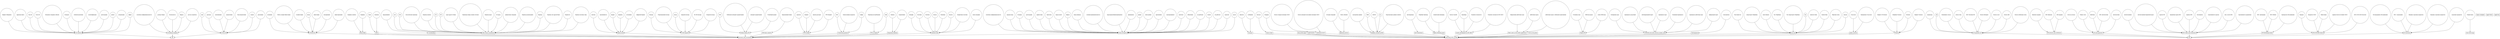 digraph {
	node [shape=box]
	0 [label=IOS]
	node [shape=box]
	1 [label=Invasions_and_accumulation]
	node [shape=box]
	2 [label=Interacting_with_a_profile]
	node [shape=box]
	3 [label=EFS]
	node [shape=box]
	4 [label=iOS_Platform]
	node [shape=box]
	5 [label=iOS_Release_Engineer]
	node [shape=box]
	6 [label=PUSH_iOS]
	node [shape=box]
	7 [label=PFMMPLACE]
	node [shape=box]
	8 [label=DDA_Profile]
	node [shape=box]
	9 [label=PFM]
	node [shape=box]
	10 [label=Crowdfunding]
	node [shape=box]
	11 [label="SBOL.Classic_translations"]
	node [shape=box]
	12 [label=Digital_loan]
	node [shape=box]
	13 [label="VS.MP_deposits"]
	node [shape=box]
	14 [label=Mobile_Online_POS]
	node [shape=box]
	15 [label="DVR.Sales_windows"]
	node [shape=box]
	16 [label=PFM_budget]
	node [shape=box]
	17 [label=Commission_products]
	node [shape=box]
	18 [label=PVD_in_Digital]
	node [shape=box]
	19 [label=Integration_Platform]
	node [shape=box]
	20 [label=Payments_fines]
	node [shape=box]
	21 [label=Global_Navigation]
	node [shape=box]
	22 [label=manager]
	node [shape=box]
	23 [label="Store-n-Sales"]
	node [shape=box]
	24 [label=Data_Driven_App]
	node [shape=box]
	25 [label="DBP.Presents"]
	node [shape=box]
	26 [label=Sberbank_ID_B2C]
	node [shape=box]
	27 [label=Operation_history]
	node [shape=box]
	28 [label=Editable_costomer_profile]
	node [shape=box]
	29 [label="Auto-translations"]
	node [shape=box]
	30 [label=Digital_Sberbank_prime]
	node [shape=box]
	31 [label=Loyalty_development_in_MP_SBOL]
	node [shape=box]
	32 [label=Debit_cards_in_the_mobile_application]
	node [shape=box]
	33 [label=Card_in_the_phone]
	node [shape=box]
	34 [label=Digital_PIN]
	node [shape=box]
	35 [label=Scheduled_and_early_reissue_of_debit_cards]
	node [shape=box]
	36 [label="Self-employed"]
	node [shape=box]
	37 [label=Text_chat]
	node [shape=box]
	38 [label=publuc_services]
	node [shape=box]
	39 [label=Telecom]
	node [shape=box]
	40 [label="EFS.payments_MP"]
	node [shape=box]
	41 [label="EFS.extracts_and_certificates"]
	node [shape=box]
	42 [label="EFS.auto_payments"]
	node [shape=box]
	43 [label="EFS.Credit_card.cosmonauts"]
	node [shape=box]
	44 [label="EFS.Brokerage.mobile"]
	node [shape=box]
	45 [label="EFS.B.YB.SBOL.Ballon"]
	node [shape=box]
	46 [label="EFS.insurance"]
	node [shape=circle]
	47 [label="Виджет Избранное"]
	node [shape=circle]
	48 [label="Адресная книга"]
	node [shape=circle]
	49 [label="Face ID"]
	node [shape=circle]
	50 [label="Touch ID"]
	node [shape=circle]
	51 [label="Механизм отправки события"]
	node [shape=circle]
	52 [label="Геокарты"]
	node [shape=circle]
	53 [label="событий аналитики"]
	node [shape=circle]
	54 [label="Аутентификация"]
	node [shape=circle]
	55 [label="регистрация"]
	node [shape=circle]
	56 [label=iphone]
	node [shape=circle]
	57 [label="авторизация"]
	node [shape=circle]
	58 [label="айфон"]
	node [shape=circle]
	59 [label="политика конфиденциальности"]
	node [shape=circle]
	60 [label="размер сборки"]
	node [shape=circle]
	61 [label="Безопасность"]
	node [shape=circle]
	62 [label="Оферта"]
	node [shape=circle]
	63 [label="доступ устройству"]
	node [shape=circle]
	64 [label="спам"]
	node [shape=circle]
	65 [label="реклама"]
	node [shape=circle]
	66 [label="напоминания"]
	node [shape=circle]
	67 [label="уведомления"]
	node [shape=circle]
	68 [label="Пуш-уведомления"]
	node [shape=circle]
	69 [label="спамит"]
	node [shape=circle]
	70 [label="рекламные"]
	node [shape=circle]
	71 [label="вложение"]
	node [shape=circle]
	72 [label="Работа секции Инвестиции"]
	node [shape=circle]
	73 [label="госинвестиция"]
	node [shape=circle]
	74 [label="вклад"]
	node [shape=circle]
	75 [label="инвестиции"]
	node [shape=circle]
	76 [label="вкладывание"]
	node [shape=circle]
	77 [label="инвистирование"]
	node [shape=circle]
	78 [label="Профиль клиента"]
	node [shape=circle]
	79 [label="Профиль"]
	node [shape=circle]
	80 [label="Цели"]
	node [shape=circle]
	81 [label="Копилки"]
	node [shape=circle]
	82 [label="Краудгифтинг"]
	node [shape=circle]
	83 [label="Предложения Банка"]
	node [shape=circle]
	84 [label="счет"]
	node [shape=circle]
	85 [label=DSS]
	node [shape=circle]
	86 [label="Классические переводы"]
	node [shape=circle]
	87 [label="Перевод клиенту"]
	node [shape=circle]
	88 [label=PCI]
	node [shape=circle]
	89 [label=P2P]
	node [shape=circle]
	90 [label="карта другого банка"]
	node [shape=circle]
	91 [label="Переводы между своими счетами"]
	node [shape=circle]
	92 [label="Перевод карту"]
	node [shape=circle]
	93 [label="СБ карта"]
	node [shape=circle]
	94 [label="финансовые операции"]
	node [shape=circle]
	95 [label="Перевод организациям"]
	node [shape=circle]
	96 [label="Перевод"]
	node [shape=circle]
	97 [label="Перевод счет другой банк"]
	node [shape=circle]
	98 [label="Перевести"]
	node [shape=circle]
	99 [label="Перевод частному лицу"]
	node [shape=circle]
	100 [label="ипотека"]
	node [shape=circle]
	101 [label="задолженность"]
	node [shape=circle]
	102 [label="Кредит"]
	node [shape=circle]
	103 [label="Кредиты"]
	node [shape=circle]
	104 [label="погашение"]
	node [shape=circle]
	105 [label="Цифровой Кредит"]
	node [shape=circle]
	106 [label="Вклады"]
	node [shape=circle]
	107 [label="Редактирование вклада"]
	node [shape=circle]
	108 [label="вклад"]
	node [shape=circle]
	109 [label="Закрытие вклада"]
	node [shape=circle]
	110 [label="ВС.МП вклады"]
	node [shape=circle]
	111 [label="Открытие вклада"]
	node [shape=circle]
	112 [label="ОМС"]
	node [shape=circle]
	113 [label="Мобильное интернет кредитование"]
	node [shape=circle]
	114 [label="интернет кредитование"]
	node [shape=circle]
	115 [label="Розничный кредит"]
	node [shape=circle]
	116 [label="средства"]
	node [shape=circle]
	117 [label="Бюджет"]
	node [shape=circle]
	118 [label="Анализ расходов"]
	node [shape=circle]
	119 [label="PFM Бюджет"]
	node [shape=circle]
	120 [label="ОМС"]
	node [shape=circle]
	121 [label="Комиссионные продукты"]
	node [shape=circle]
	122 [label="Сейфы"]
	node [shape=circle]
	123 [label="Переводы востребования"]
	node [shape=circle]
	124 [label="ПДВ"]
	node [shape=circle]
	125 [label="Лимиты"]
	node [shape=circle]
	126 [label="Справочники"]
	node [shape=circle]
	127 [label="Штрафы"]
	node [shape=circle]
	128 [label="Платежи"]
	node [shape=circle]
	129 [label="Патенты"]
	node [shape=circle]
	130 [label="Оплата"]
	node [shape=circle]
	131 [label="Пошлины"]
	node [shape=circle]
	132 [label="Налоги"]
	node [shape=circle]
	133 [label="Бюджетные платежи"]
	node [shape=circle]
	134 [label="поиск штрафов"]
	node [shape=circle]
	135 [label="политика конфиденциальности"]
	node [shape=circle]
	136 [label="экраны входа"]
	node [shape=circle]
	137 [label="Туториал"]
	node [shape=circle]
	138 [label="регистрации"]
	node [shape=circle]
	139 [label="приветствие"]
	node [shape=circle]
	140 [label="Прелогин"]
	node [shape=circle]
	141 [label="Курсы валют"]
	node [shape=circle]
	142 [label="Оферта"]
	node [shape=circle]
	143 [label="ввода пинкода"]
	node [shape=circle]
	144 [label="основная функциональность"]
	node [shape=circle]
	145 [label="нераспределённый функционал"]
	node [shape=circle]
	146 [label="функционал"]
	node [shape=circle]
	147 [label="режим"]
	node [shape=circle]
	148 [label="Демо-режим"]
	node [shape=circle]
	149 [label="приложение"]
	node [shape=circle]
	150 [label="подтормаживает"]
	node [shape=circle]
	151 [label="вылетает"]
	node [shape=circle]
	152 [label="обновление"]
	node [shape=circle]
	153 [label="не работают"]
	node [shape=circle]
	154 [label="глючит"]
	node [shape=circle]
	155 [label="не работает"]
	node [shape=circle]
	156 [label="тормозит"]
	node [shape=circle]
	157 [label="лагает"]
	node [shape=circle]
	158 [label="Диалоги"]
	node [shape=circle]
	159 [label="сообщения"]
	node [shape=circle]
	160 [label="Каталог"]
	node [shape=box]
	161 [label="Data Driven App"]
	node [shape=circle]
	162 [label="Умный поиск"]
	node [shape=circle]
	163 [label="Подарки"]
	node [shape=circle]
	164 [label="Оплата товаров помощью СБОЛ"]
	node [shape=circle]
	165 [label="Оплата интернет-магазинов помощью СБОЛ"]
	node [shape=circle]
	166 [label="История операций"]
	node [shape=circle]
	167 [label="Лента событий"]
	node [shape=circle]
	168 [label="паспортные данные"]
	node [shape=circle]
	169 [label="ИНН"]
	node [shape=circle]
	170 [label="СНИЛС"]
	node [shape=circle]
	171 [label=etc]
	node [shape=circle]
	172 [label="Персональные данные клиента"]
	node [shape=circle]
	173 [label="Автопереводы"]
	node [shape=circle]
	174 [label="Сбербанк Премьер"]
	node [shape=circle]
	175 [label="Клиентский менеджер"]
	node [shape=circle]
	176 [label="Баллы Спасибо"]
	node [shape=circle]
	177 [label="Партнёры"]
	node [shape=circle]
	178 [label="Развитие лояльности"]
	node [shape=circle]
	179 [label="Развитие лояльности МП СБОЛ"]
	node [shape=circle]
	180 [label="Госуслуги"]
	node [shape=circle]
	181 [label="Функционал Госуслуги"]
	node [shape=circle]
	182 [label="Оформление дебетовых карт"]
	node [shape=circle]
	183 [label="Дебетовые карты"]
	node [shape=circle]
	184 [label="Дебетовые карты  мобильном приложении"]
	node [shape=box]
	185 [label="Карта телефоне"]
	node [shape=box]
	186 [label="Apple Watch"]
	node [shape=box]
	187 [label="Apple Pay"]
	node [shape=circle]
	188 [label="Установка кода"]
	node [shape=circle]
	189 [label="ПИН-код карты"]
	node [shape=circle]
	190 [label="смена ПИН-кода"]
	node [shape=circle]
	191 [label="Блокировка карт"]
	node [shape=circle]
	192 [label="перевыпуск досрочный"]
	node [shape=circle]
	193 [label="заблокированной карте"]
	node [shape=circle]
	194 [label="перевыпуск карт"]
	node [shape=circle]
	195 [label="Плановый перевыпуск"]
	node [shape=circle]
	196 [label="перевыпуск дебетовых карт"]
	node [shape=circle]
	197 [label="информация карте"]
	node [shape=circle]
	198 [label="Самозанятые"]
	node [shape=circle]
	199 [label="Текстовый чат"]
	node [shape=circle]
	200 [label="оператором Сбербанка"]
	node [shape=circle]
	201 [label="связь банком"]
	node [shape=circle]
	202 [label="Чат Сбербанка"]
	node [shape=circle]
	203 [label="Чат оператором Сбербанка"]
	node [shape=circle]
	204 [label="Чат"]
	node [shape=circle]
	205 [label="написать банк"]
	node [shape=circle]
	206 [label="Звонок банк"]
	node [shape=circle]
	207 [label="Обратная связь"]
	node [shape=circle]
	208 [label="письма"]
	node [shape=circle]
	209 [label="Виджет Сб-Телеком"]
	node [shape=circle]
	210 [label="Сбербанк Телеком"]
	node [shape=circle]
	211 [label="Телеком"]
	node [shape=circle]
	212 [label="Виджет Телеком"]
	node [shape=circle]
	213 [label="Продукт"]
	node [shape=circle]
	214 [label="Продукты СБОЛ"]
	node [shape=circle]
	215 [label="Инвестиции"]
	node [shape=circle]
	216 [label="сервисы Благосостояния СБОЛ"]
	node [shape=circle]
	217 [label="ЕФС Б.УБ.СБОЛ.Баллонг"]
	node [shape=circle]
	218 [label="Постпродажное обслуживание"]
	node [shape=circle]
	219 [label="ЕФС. Страхование"]
	node [shape=circle]
	220 [label="Витрина страховых продуктов"]
	node [shape=circle]
	221 [label="Продажа страховых продуктов"]
	node [shape=circle]
	222 [label="страховых продуктов"]
	node [shape=circle]
	223 [label="ЕФС. Брокеридж"]
	node [shape=circle]
	224 [label="ЕФС Мобайл"]
	node [shape=circle]
	225 [label="Брокерское обслуживание"]
	node [shape=circle]
	226 [label="Автопогашение"]
	node [shape=circle]
	227 [label="Автопогашение Кредитной карте"]
	node [shape=circle]
	228 [label="картам МП"]
	node [shape=circle]
	229 [label="Кредитные карты ЕФС"]
	node [shape=circle]
	230 [label="сервисы ЕФС"]
	node [shape=circle]
	231 [label="Космонавты"]
	node [shape=circle]
	232 [label="Задолженность картам"]
	node [shape=circle]
	233 [label="Доп. услуги ЕФС"]
	node [shape=circle]
	234 [label="Задолженность кредитным"]
	node [shape=circle]
	235 [label="Выписки справки"]
	node [shape=circle]
	236 [label="ЕФС Выписки"]
	node [shape=circle]
	237 [label="ЕФСсправки"]
	node [shape=circle]
	238 [label="штрихкоду"]
	node [shape=circle]
	239 [label=QR]
	node [shape=circle]
	240 [label="Изменение статуса"]
	node [shape=circle]
	241 [label="печать чека"]
	node [shape=circle]
	242 [label="ЕФС Платежи МП"]
	node [shape=circle]
	243 [label="Оплата Интернет"]
	node [shape=circle]
	244 [label="Оплата услуг"]
	node [shape=circle]
	245 [label="Оплата ШК"]
	node [shape=circle]
	246 [label="Оплата мобильная связь"]
	node [shape=circle]
	247 [label="Счета на оплату"]
	node [shape=circle]
	248 [label="Умные счета"]
	node [shape=circle]
	249 [label="Шаблоны"]
	node [shape=circle]
	250 [label="ЕФС Автоплатежи"]
	node [shape=circle]
	251 [label="Автоплатежи"]
	4 -> 0 [constraint=true]
	5 -> 0 [constraint=true]
	6 -> 0 [constraint=true]
	7 -> 1 [constraint=true]
	8 -> 1 [constraint=true]
	9 -> 1 [constraint=true]
	10 -> 1 [constraint=true]
	11 -> 1 [constraint=true]
	12 -> 1 [constraint=true]
	13 -> 1 [constraint=true]
	14 -> 1 [constraint=true]
	15 -> 1 [constraint=true]
	16 -> 1 [constraint=true]
	17 -> 1 [constraint=true]
	18 -> 1 [constraint=true]
	19 -> 1 [constraint=true]
	20 -> 1 [constraint=true]
	21 -> 1 [constraint=true]
	22 -> 2 [constraint=true]
	23 -> 2 [constraint=true]
	24 -> 2 [constraint=true]
	25 -> 2 [constraint=true]
	26 -> 2 [constraint=true]
	27 -> 2 [constraint=true]
	28 -> 2 [constraint=true]
	29 -> 2 [constraint=true]
	30 -> 2 [constraint=true]
	31 -> 2 [constraint=true]
	32 -> 2 [constraint=true]
	33 -> 2 [constraint=true]
	34 -> 2 [constraint=true]
	35 -> 2 [constraint=true]
	36 -> 2 [constraint=true]
	37 -> 2 [constraint=true]
	38 -> 2 [constraint=true]
	39 -> 2 [constraint=true]
	40 -> 3 [constraint=true]
	41 -> 3 [constraint=true]
	42 -> 3 [constraint=true]
	43 -> 3 [constraint=true]
	44 -> 3 [constraint=true]
	45 -> 3 [constraint=true]
	46 -> 3 [constraint=true]
	47 -> 4 [constraint=true]
	48 -> 4 [constraint=true]
	49 -> 4 [constraint=true]
	50 -> 4 [constraint=true]
	51 -> 4 [constraint=true]
	52 -> 4 [constraint=true]
	53 -> 4 [constraint=true]
	54 -> 4 [constraint=true]
	55 -> 4 [constraint=true]
	56 -> 4 [constraint=true]
	57 -> 4 [constraint=true]
	58 -> 4 [constraint=true]
	59 -> 5 [constraint=true]
	60 -> 5 [constraint=true]
	61 -> 5 [constraint=true]
	62 -> 5 [constraint=true]
	63 -> 5 [constraint=true]
	64 -> 6 [constraint=true]
	65 -> 6 [constraint=true]
	66 -> 6 [constraint=true]
	67 -> 6 [constraint=true]
	68 -> 6 [constraint=true]
	69 -> 6 [constraint=true]
	70 -> 6 [constraint=true]
	71 -> 7 [constraint=true]
	72 -> 7 [constraint=true]
	73 -> 7 [constraint=true]
	74 -> 7 [constraint=true]
	75 -> 7 [constraint=true]
	76 -> 7 [constraint=true]
	77 -> 7 [constraint=true]
	78 -> 8 [constraint=true]
	79 -> 8 [constraint=true]
	80 -> 9 [constraint=true]
	81 -> 9 [constraint=true]
	82 -> 10 [constraint=true]
	83 -> 15 [constraint=true]
	84 -> 11 [constraint=true]
	85 -> 11 [constraint=true]
	86 -> 11 [constraint=true]
	87 -> 11 [constraint=true]
	88 -> 11 [constraint=true]
	89 -> 11 [constraint=true]
	90 -> 11 [constraint=true]
	91 -> 11 [constraint=true]
	92 -> 11 [constraint=true]
	93 -> 11 [constraint=true]
	94 -> 11 [constraint=true]
	95 -> 11 [constraint=true]
	96 -> 11 [constraint=true]
	97 -> 11 [constraint=true]
	98 -> 11 [constraint=true]
	99 -> 11 [constraint=true]
	100 -> 12 [constraint=true]
	101 -> 12 [constraint=true]
	102 -> 12 [constraint=true]
	103 -> 12 [constraint=true]
	104 -> 12 [constraint=true]
	105 -> 12 [constraint=true]
	106 -> 13 [constraint=true]
	107 -> 13 [constraint=true]
	108 -> 13 [constraint=true]
	109 -> 13 [constraint=true]
	110 -> 13 [constraint=true]
	111 -> 13 [constraint=true]
	112 -> 14 [constraint=true]
	113 -> 14 [constraint=true]
	114 -> 14 [constraint=true]
	115 -> 14 [constraint=true]
	116 -> 16 [constraint=true]
	117 -> 16 [constraint=true]
	118 -> 16 [constraint=true]
	119 -> 16 [constraint=true]
	120 -> 17 [constraint=true]
	121 -> 17 [constraint=true]
	122 -> 17 [constraint=true]
	123 -> 18 [constraint=true]
	124 -> 18 [constraint=true]
	125 -> 19 [constraint=true]
	126 -> 19 [constraint=true]
	127 -> 20 [constraint=true]
	128 -> 20 [constraint=true]
	129 -> 20 [constraint=true]
	130 -> 20 [constraint=true]
	131 -> 20 [constraint=true]
	132 -> 20 [constraint=true]
	133 -> 20 [constraint=true]
	134 -> 20 [constraint=true]
	135 -> 21 [constraint=true]
	136 -> 21 [constraint=true]
	137 -> 21 [constraint=true]
	138 -> 21 [constraint=true]
	139 -> 21 [constraint=true]
	140 -> 21 [constraint=true]
	141 -> 21 [constraint=true]
	142 -> 21 [constraint=true]
	143 -> 21 [constraint=true]
	144 -> 21 [constraint=true]
	145 -> 21 [constraint=true]
	146 -> 21 [constraint=true]
	147 -> 21 [constraint=true]
	148 -> 21 [constraint=true]
	149 -> 21 [constraint=true]
	150 -> 21 [constraint=true]
	151 -> 21 [constraint=true]
	152 -> 21 [constraint=true]
	153 -> 21 [constraint=true]
	154 -> 21 [constraint=true]
	155 -> 21 [constraint=true]
	156 -> 21 [constraint=true]
	157 -> 21 [constraint=true]
	158 -> 22 [constraint=true]
	159 -> 22 [constraint=true]
	160 -> 23 [constraint=true]
	162 -> 161 [constraint=true]
	163 -> 25 [constraint=true]
	164 -> 26 [constraint=true]
	165 -> 26 [constraint=true]
	166 -> 27 [constraint=true]
	167 -> 27 [constraint=true]
	168 -> 28 [constraint=true]
	169 -> 28 [constraint=true]
	170 -> 28 [constraint=true]
	171 -> 28 [constraint=true]
	172 -> 28 [constraint=true]
	173 -> 29 [constraint=true]
	174 -> 30 [constraint=true]
	175 -> 30 [constraint=true]
	176 -> 31 [constraint=true]
	177 -> 31 [constraint=true]
	178 -> 31 [constraint=true]
	179 -> 31 [constraint=true]
	180 -> 38 [constraint=true]
	181 -> 38 [constraint=true]
	182 -> 32 [constraint=true]
	183 -> 32 [constraint=true]
	184 -> 32 [constraint=true]
	188 -> 34 [constraint=true]
	189 -> 34 [constraint=true]
	190 -> 34 [constraint=true]
	191 -> 35 [constraint=true]
	192 -> 35 [constraint=true]
	193 -> 35 [constraint=true]
	194 -> 35 [constraint=true]
	195 -> 35 [constraint=true]
	196 -> 35 [constraint=true]
	197 -> 35 [constraint=true]
	198 -> 36 [constraint=true]
	199 -> 37 [constraint=true]
	200 -> 37 [constraint=true]
	201 -> 37 [constraint=true]
	202 -> 37 [constraint=true]
	203 -> 37 [constraint=true]
	204 -> 37 [constraint=true]
	205 -> 37 [constraint=true]
	206 -> 37 [constraint=true]
	207 -> 37 [constraint=true]
	208 -> 37 [constraint=true]
	209 -> 39 [constraint=true]
	210 -> 39 [constraint=true]
	211 -> 39 [constraint=true]
	212 -> 39 [constraint=true]
	213 -> 45 [constraint=true]
	214 -> 45 [constraint=true]
	215 -> 45 [constraint=true]
	216 -> 45 [constraint=true]
	217 -> 45 [constraint=true]
	218 -> 46 [constraint=true]
	219 -> 46 [constraint=true]
	220 -> 46 [constraint=true]
	221 -> 46 [constraint=true]
	222 -> 46 [constraint=true]
	223 -> 44 [constraint=true]
	224 -> 44 [constraint=true]
	225 -> 44 [constraint=true]
	226 -> 43 [constraint=true]
	227 -> 43 [constraint=true]
	228 -> 43 [constraint=true]
	229 -> 43 [constraint=true]
	230 -> 43 [constraint=true]
	231 -> 43 [constraint=true]
	232 -> 43 [constraint=true]
	233 -> 43 [constraint=true]
	234 -> 43 [constraint=true]
	235 -> 41 [constraint=true]
	236 -> 41 [constraint=true]
	237 -> 41 [constraint=true]
	238 -> 40 [constraint=true]
	239 -> 40 [constraint=true]
	240 -> 40 [constraint=true]
	241 -> 40 [constraint=true]
	242 -> 40 [constraint=true]
	243 -> 40 [constraint=true]
	244 -> 40 [constraint=true]
	245 -> 40 [constraint=true]
	246 -> 40 [constraint=true]
	247 -> 42 [constraint=true]
	248 -> 42 [constraint=true]
	249 -> 42 [constraint=true]
	250 -> 42 [constraint=true]
	251 -> 42 [constraint=true]
}
